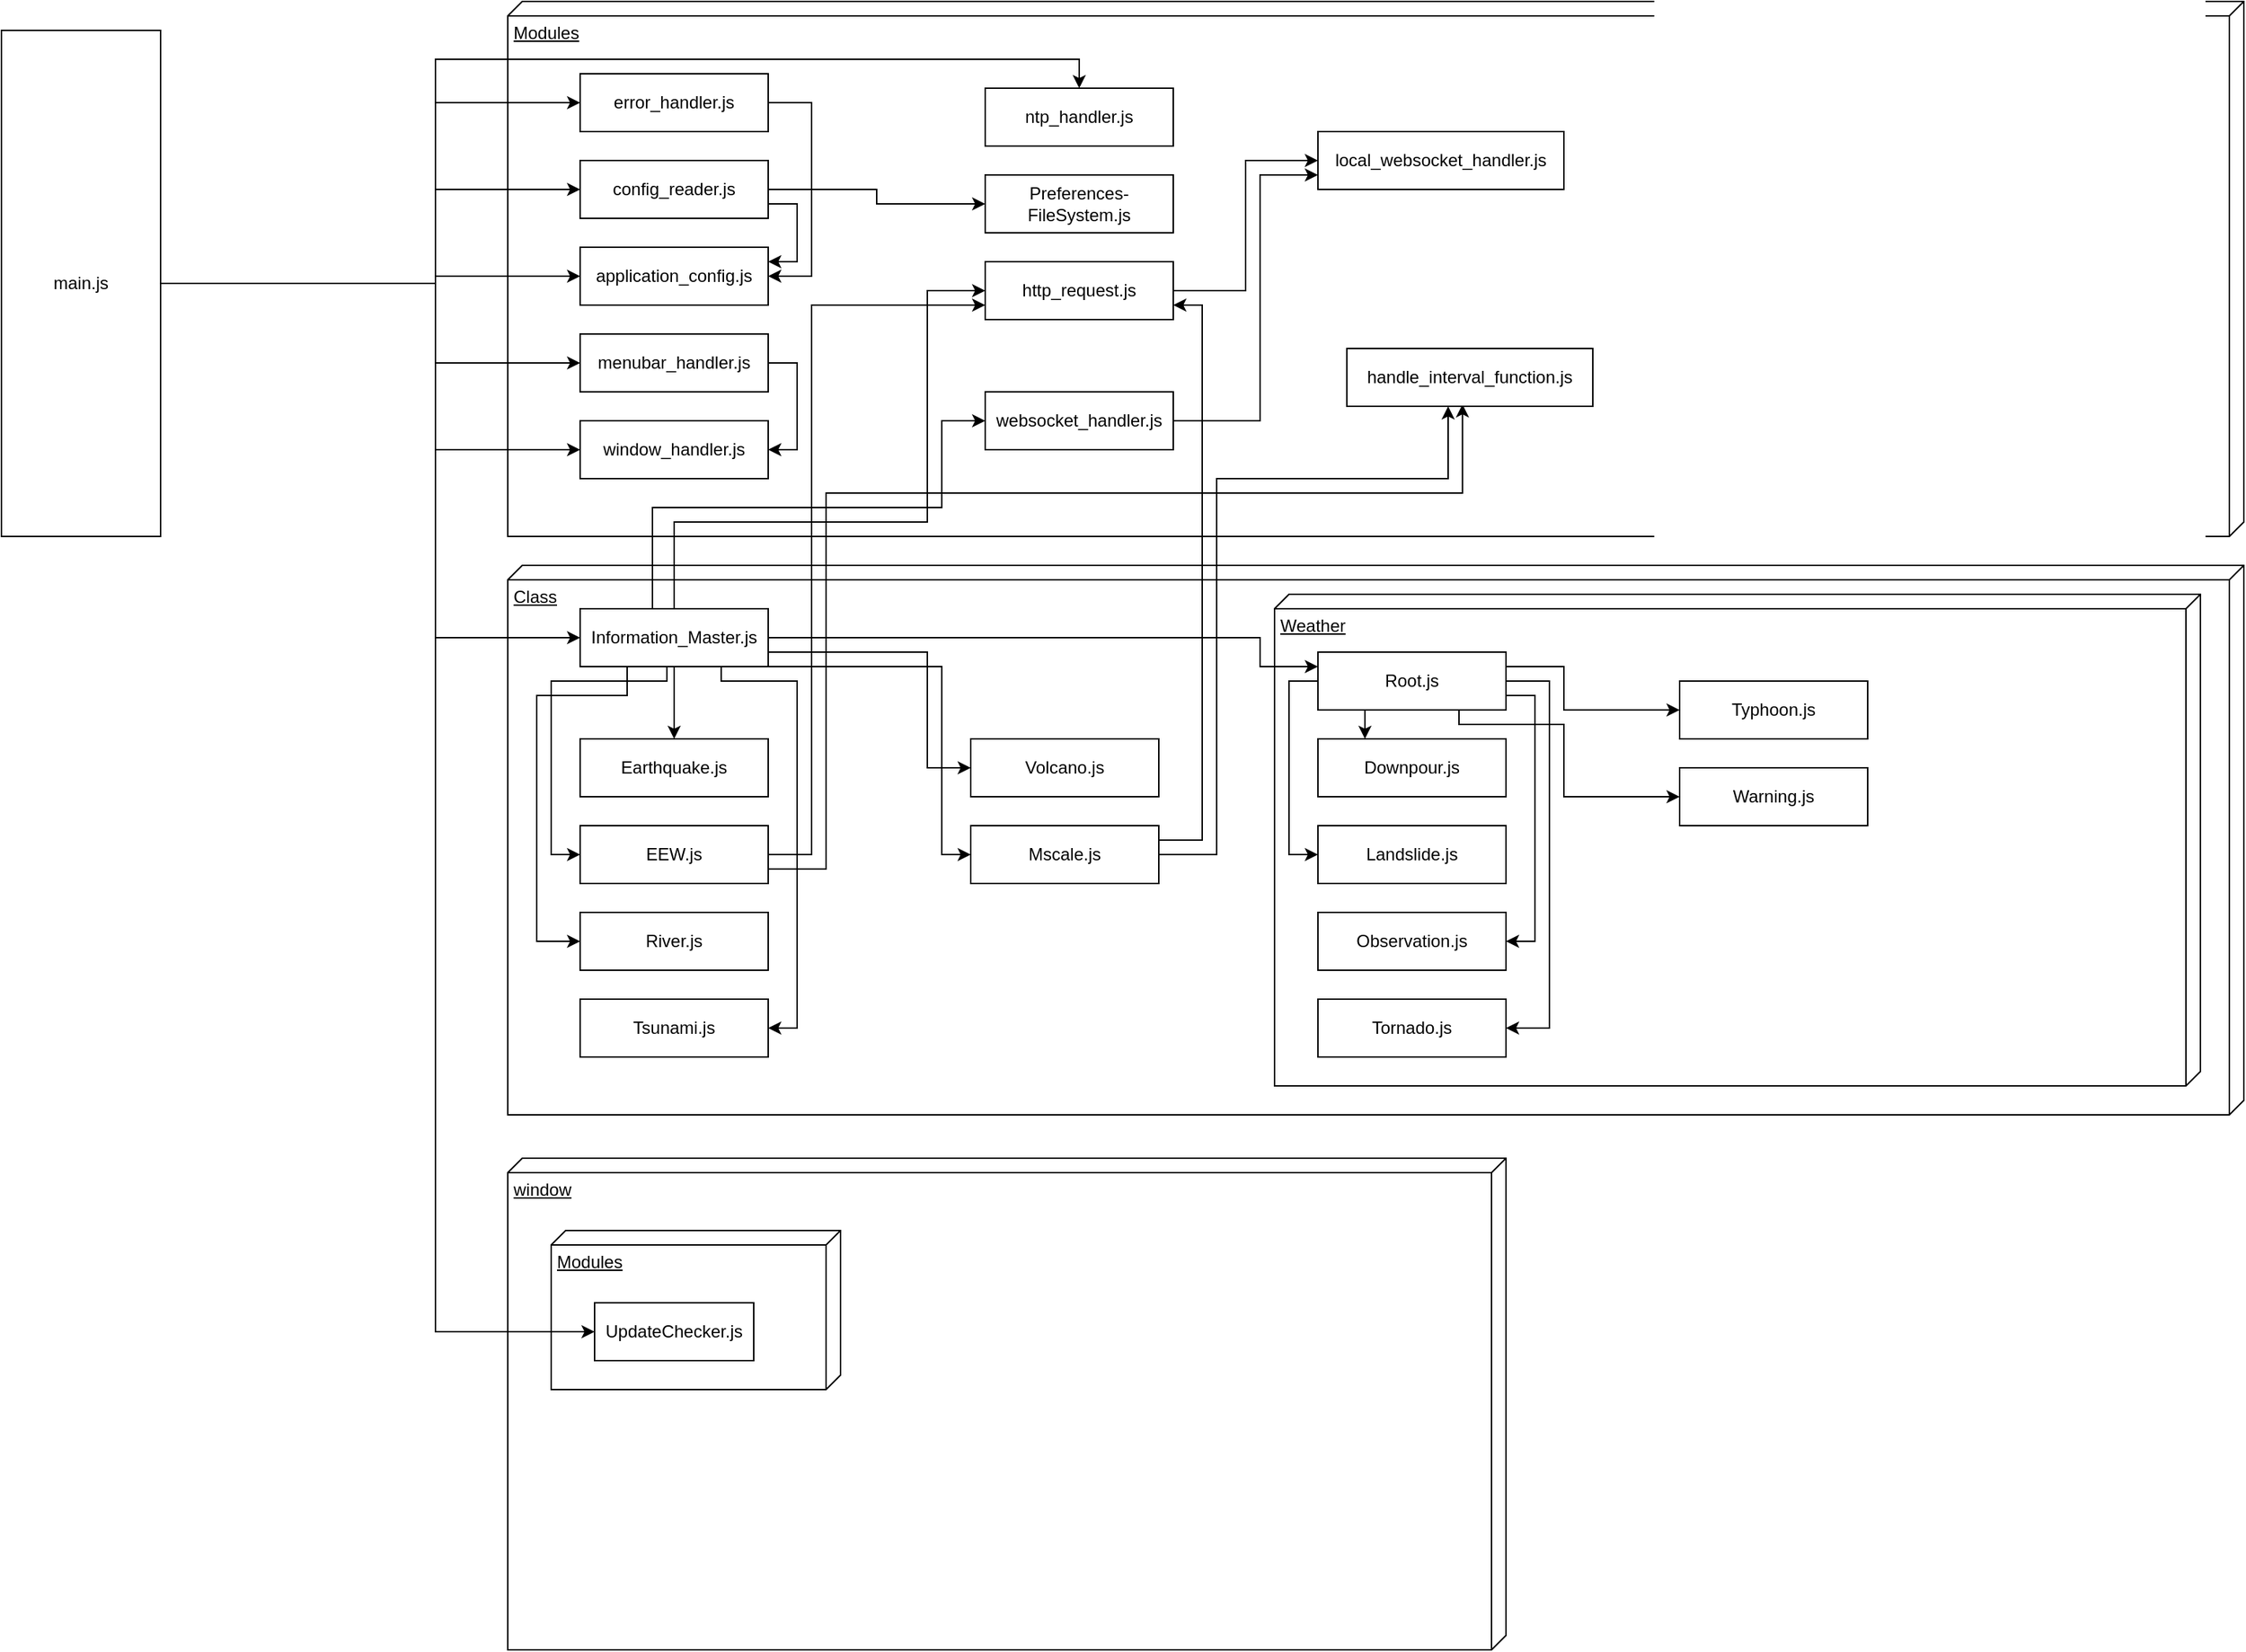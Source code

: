 <mxfile version="27.0.5">
  <diagram name="ページ1" id="E-z_LBdQP0Be9PS-l6ID">
    <mxGraphModel dx="1048" dy="631" grid="1" gridSize="10" guides="1" tooltips="1" connect="1" arrows="1" fold="1" page="1" pageScale="1" pageWidth="1920" pageHeight="1200" math="0" shadow="0">
      <root>
        <mxCell id="0" />
        <mxCell id="1" parent="0" />
        <mxCell id="wZvX-OgocokZKJilJfJC-21" value="window" style="verticalAlign=top;align=left;spacingTop=8;spacingLeft=2;spacingRight=12;shape=cube;size=10;direction=south;fontStyle=4;html=1;whiteSpace=wrap;strokeColor=light-dark(#000000,#7EA6E0);fontColor=light-dark(#000000,#7EA6E0);" vertex="1" parent="1">
          <mxGeometry x="390" y="810" width="690" height="340" as="geometry" />
        </mxCell>
        <mxCell id="wZvX-OgocokZKJilJfJC-22" value="Modules" style="verticalAlign=top;align=left;spacingTop=8;spacingLeft=2;spacingRight=12;shape=cube;size=10;direction=south;fontStyle=4;html=1;whiteSpace=wrap;strokeColor=light-dark(#000000,#9AC7BF);fontColor=light-dark(#000000,#9AC7BF);" vertex="1" parent="1">
          <mxGeometry x="420" y="860" width="200" height="110" as="geometry" />
        </mxCell>
        <mxCell id="wZvX-OgocokZKJilJfJC-18" value="Class" style="verticalAlign=top;align=left;spacingTop=8;spacingLeft=2;spacingRight=12;shape=cube;size=10;direction=south;fontStyle=4;html=1;whiteSpace=wrap;fontColor=light-dark(#000000,#7EA6E0);strokeColor=light-dark(#000000,#7EA6E0);" vertex="1" parent="1">
          <mxGeometry x="390" y="400" width="1200" height="380" as="geometry" />
        </mxCell>
        <mxCell id="wZvX-OgocokZKJilJfJC-8" value="Modules" style="verticalAlign=top;align=left;spacingTop=8;spacingLeft=2;spacingRight=12;shape=cube;size=10;direction=south;fontStyle=4;html=1;whiteSpace=wrap;strokeColor=light-dark(#000000,#7EA6E0);fontColor=light-dark(#000000,#7EA6E0);" vertex="1" parent="1">
          <mxGeometry x="390" y="10" width="1200" height="370" as="geometry" />
        </mxCell>
        <mxCell id="wZvX-OgocokZKJilJfJC-24" style="edgeStyle=orthogonalEdgeStyle;rounded=0;orthogonalLoop=1;jettySize=auto;html=1;entryX=0;entryY=0.5;entryDx=0;entryDy=0;" edge="1" parent="1" source="wZvX-OgocokZKJilJfJC-7" target="wZvX-OgocokZKJilJfJC-9">
          <mxGeometry relative="1" as="geometry">
            <Array as="points">
              <mxPoint x="340" y="205" />
              <mxPoint x="340" y="80" />
            </Array>
          </mxGeometry>
        </mxCell>
        <mxCell id="wZvX-OgocokZKJilJfJC-25" style="edgeStyle=orthogonalEdgeStyle;rounded=0;orthogonalLoop=1;jettySize=auto;html=1;" edge="1" parent="1" source="wZvX-OgocokZKJilJfJC-7" target="wZvX-OgocokZKJilJfJC-11">
          <mxGeometry relative="1" as="geometry">
            <Array as="points">
              <mxPoint x="340" y="205" />
              <mxPoint x="340" y="140" />
            </Array>
          </mxGeometry>
        </mxCell>
        <mxCell id="wZvX-OgocokZKJilJfJC-26" style="edgeStyle=orthogonalEdgeStyle;rounded=0;orthogonalLoop=1;jettySize=auto;html=1;entryX=0;entryY=0.5;entryDx=0;entryDy=0;" edge="1" parent="1" source="wZvX-OgocokZKJilJfJC-7" target="wZvX-OgocokZKJilJfJC-14">
          <mxGeometry relative="1" as="geometry">
            <Array as="points">
              <mxPoint x="340" y="205" />
              <mxPoint x="340" y="200" />
            </Array>
          </mxGeometry>
        </mxCell>
        <mxCell id="wZvX-OgocokZKJilJfJC-27" style="edgeStyle=orthogonalEdgeStyle;rounded=0;orthogonalLoop=1;jettySize=auto;html=1;entryX=0;entryY=0.5;entryDx=0;entryDy=0;" edge="1" parent="1" source="wZvX-OgocokZKJilJfJC-7" target="wZvX-OgocokZKJilJfJC-15">
          <mxGeometry relative="1" as="geometry">
            <Array as="points">
              <mxPoint x="340" y="205" />
              <mxPoint x="340" y="260" />
            </Array>
          </mxGeometry>
        </mxCell>
        <mxCell id="wZvX-OgocokZKJilJfJC-28" style="edgeStyle=orthogonalEdgeStyle;rounded=0;orthogonalLoop=1;jettySize=auto;html=1;" edge="1" parent="1" source="wZvX-OgocokZKJilJfJC-7" target="wZvX-OgocokZKJilJfJC-16">
          <mxGeometry relative="1" as="geometry">
            <Array as="points">
              <mxPoint x="340" y="205" />
              <mxPoint x="340" y="320" />
            </Array>
          </mxGeometry>
        </mxCell>
        <mxCell id="wZvX-OgocokZKJilJfJC-29" style="edgeStyle=orthogonalEdgeStyle;rounded=0;orthogonalLoop=1;jettySize=auto;html=1;" edge="1" parent="1" source="wZvX-OgocokZKJilJfJC-7" target="wZvX-OgocokZKJilJfJC-17">
          <mxGeometry relative="1" as="geometry">
            <Array as="points">
              <mxPoint x="340" y="205" />
              <mxPoint x="340" y="50" />
              <mxPoint x="785" y="50" />
            </Array>
          </mxGeometry>
        </mxCell>
        <mxCell id="wZvX-OgocokZKJilJfJC-31" style="edgeStyle=orthogonalEdgeStyle;rounded=0;orthogonalLoop=1;jettySize=auto;html=1;entryX=0;entryY=0.5;entryDx=0;entryDy=0;" edge="1" parent="1" source="wZvX-OgocokZKJilJfJC-7" target="wZvX-OgocokZKJilJfJC-20">
          <mxGeometry relative="1" as="geometry">
            <Array as="points">
              <mxPoint x="340" y="205" />
              <mxPoint x="340" y="450" />
            </Array>
          </mxGeometry>
        </mxCell>
        <mxCell id="wZvX-OgocokZKJilJfJC-32" style="edgeStyle=orthogonalEdgeStyle;rounded=0;orthogonalLoop=1;jettySize=auto;html=1;entryX=0;entryY=0.5;entryDx=0;entryDy=0;" edge="1" parent="1" source="wZvX-OgocokZKJilJfJC-7" target="wZvX-OgocokZKJilJfJC-23">
          <mxGeometry relative="1" as="geometry">
            <Array as="points">
              <mxPoint x="340" y="205" />
              <mxPoint x="340" y="930" />
            </Array>
          </mxGeometry>
        </mxCell>
        <mxCell id="wZvX-OgocokZKJilJfJC-7" value="main.js" style="html=1;whiteSpace=wrap;" vertex="1" parent="1">
          <mxGeometry x="40" y="30" width="110" height="350" as="geometry" />
        </mxCell>
        <mxCell id="wZvX-OgocokZKJilJfJC-33" style="edgeStyle=orthogonalEdgeStyle;rounded=0;orthogonalLoop=1;jettySize=auto;html=1;entryX=1;entryY=0.5;entryDx=0;entryDy=0;" edge="1" parent="1" source="wZvX-OgocokZKJilJfJC-9" target="wZvX-OgocokZKJilJfJC-14">
          <mxGeometry relative="1" as="geometry">
            <Array as="points">
              <mxPoint x="600" y="80" />
              <mxPoint x="600" y="200" />
            </Array>
          </mxGeometry>
        </mxCell>
        <mxCell id="wZvX-OgocokZKJilJfJC-9" value="error_handler.js" style="html=1;whiteSpace=wrap;" vertex="1" parent="1">
          <mxGeometry x="440" y="60" width="130" height="40" as="geometry" />
        </mxCell>
        <mxCell id="wZvX-OgocokZKJilJfJC-36" style="edgeStyle=orthogonalEdgeStyle;rounded=0;orthogonalLoop=1;jettySize=auto;html=1;exitX=1;exitY=0.5;exitDx=0;exitDy=0;" edge="1" parent="1" source="wZvX-OgocokZKJilJfJC-11" target="wZvX-OgocokZKJilJfJC-35">
          <mxGeometry relative="1" as="geometry" />
        </mxCell>
        <mxCell id="wZvX-OgocokZKJilJfJC-37" style="edgeStyle=orthogonalEdgeStyle;rounded=0;orthogonalLoop=1;jettySize=auto;html=1;exitX=1;exitY=0.75;exitDx=0;exitDy=0;entryX=1;entryY=0.25;entryDx=0;entryDy=0;" edge="1" parent="1" source="wZvX-OgocokZKJilJfJC-11" target="wZvX-OgocokZKJilJfJC-14">
          <mxGeometry relative="1" as="geometry">
            <Array as="points">
              <mxPoint x="590" y="150" />
              <mxPoint x="590" y="190" />
            </Array>
          </mxGeometry>
        </mxCell>
        <mxCell id="wZvX-OgocokZKJilJfJC-11" value="config_reader.js" style="html=1;whiteSpace=wrap;" vertex="1" parent="1">
          <mxGeometry x="440" y="120" width="130" height="40" as="geometry" />
        </mxCell>
        <mxCell id="wZvX-OgocokZKJilJfJC-14" value="application_config.js" style="html=1;whiteSpace=wrap;" vertex="1" parent="1">
          <mxGeometry x="440" y="180" width="130" height="40" as="geometry" />
        </mxCell>
        <mxCell id="wZvX-OgocokZKJilJfJC-38" style="edgeStyle=orthogonalEdgeStyle;rounded=0;orthogonalLoop=1;jettySize=auto;html=1;entryX=1;entryY=0.5;entryDx=0;entryDy=0;" edge="1" parent="1" source="wZvX-OgocokZKJilJfJC-15" target="wZvX-OgocokZKJilJfJC-16">
          <mxGeometry relative="1" as="geometry">
            <Array as="points">
              <mxPoint x="590" y="260" />
              <mxPoint x="590" y="320" />
            </Array>
          </mxGeometry>
        </mxCell>
        <mxCell id="wZvX-OgocokZKJilJfJC-15" value="menubar_handler.js" style="html=1;whiteSpace=wrap;" vertex="1" parent="1">
          <mxGeometry x="440" y="240" width="130" height="40" as="geometry" />
        </mxCell>
        <mxCell id="wZvX-OgocokZKJilJfJC-16" value="window_handler.js" style="html=1;whiteSpace=wrap;" vertex="1" parent="1">
          <mxGeometry x="440" y="300" width="130" height="40" as="geometry" />
        </mxCell>
        <mxCell id="wZvX-OgocokZKJilJfJC-17" value="ntp_handler.js" style="html=1;whiteSpace=wrap;" vertex="1" parent="1">
          <mxGeometry x="720" y="70" width="130" height="40" as="geometry" />
        </mxCell>
        <mxCell id="wZvX-OgocokZKJilJfJC-42" style="edgeStyle=orthogonalEdgeStyle;rounded=0;orthogonalLoop=1;jettySize=auto;html=1;exitX=0.46;exitY=0.018;exitDx=0;exitDy=0;exitPerimeter=0;entryX=0;entryY=0.5;entryDx=0;entryDy=0;" edge="1" parent="1" source="wZvX-OgocokZKJilJfJC-20" target="wZvX-OgocokZKJilJfJC-41">
          <mxGeometry relative="1" as="geometry">
            <mxPoint x="488.49" y="639.98" as="sourcePoint" />
            <mxPoint x="720" y="268.9" as="targetPoint" />
            <Array as="points">
              <mxPoint x="490" y="431" />
              <mxPoint x="490" y="360" />
              <mxPoint x="690" y="360" />
              <mxPoint x="690" y="300" />
            </Array>
          </mxGeometry>
        </mxCell>
        <mxCell id="wZvX-OgocokZKJilJfJC-46" value="Weather" style="verticalAlign=top;align=left;spacingTop=8;spacingLeft=2;spacingRight=12;shape=cube;size=10;direction=south;fontStyle=4;html=1;whiteSpace=wrap;fontColor=light-dark(#000000,#9AC7BF);strokeColor=light-dark(#000000,#9AC7BF);" vertex="1" parent="1">
          <mxGeometry x="920" y="420" width="640" height="340" as="geometry" />
        </mxCell>
        <mxCell id="wZvX-OgocokZKJilJfJC-45" style="edgeStyle=orthogonalEdgeStyle;rounded=0;orthogonalLoop=1;jettySize=auto;html=1;exitX=0.5;exitY=0;exitDx=0;exitDy=0;entryX=0;entryY=0.5;entryDx=0;entryDy=0;" edge="1" parent="1" source="wZvX-OgocokZKJilJfJC-20" target="wZvX-OgocokZKJilJfJC-40">
          <mxGeometry relative="1" as="geometry">
            <Array as="points">
              <mxPoint x="505" y="370" />
              <mxPoint x="680" y="370" />
              <mxPoint x="680" y="210" />
            </Array>
          </mxGeometry>
        </mxCell>
        <mxCell id="wZvX-OgocokZKJilJfJC-56" style="edgeStyle=orthogonalEdgeStyle;rounded=0;orthogonalLoop=1;jettySize=auto;html=1;" edge="1" parent="1" source="wZvX-OgocokZKJilJfJC-20" target="wZvX-OgocokZKJilJfJC-47">
          <mxGeometry relative="1" as="geometry">
            <Array as="points">
              <mxPoint x="910" y="450" />
              <mxPoint x="910" y="470" />
            </Array>
          </mxGeometry>
        </mxCell>
        <mxCell id="wZvX-OgocokZKJilJfJC-69" style="edgeStyle=orthogonalEdgeStyle;rounded=0;orthogonalLoop=1;jettySize=auto;html=1;" edge="1" parent="1" source="wZvX-OgocokZKJilJfJC-20" target="wZvX-OgocokZKJilJfJC-68">
          <mxGeometry relative="1" as="geometry" />
        </mxCell>
        <mxCell id="wZvX-OgocokZKJilJfJC-70" style="edgeStyle=orthogonalEdgeStyle;rounded=0;orthogonalLoop=1;jettySize=auto;html=1;entryX=0;entryY=0.5;entryDx=0;entryDy=0;" edge="1" parent="1" source="wZvX-OgocokZKJilJfJC-20" target="wZvX-OgocokZKJilJfJC-63">
          <mxGeometry relative="1" as="geometry">
            <Array as="points">
              <mxPoint x="500" y="480" />
              <mxPoint x="420" y="480" />
              <mxPoint x="420" y="600" />
            </Array>
          </mxGeometry>
        </mxCell>
        <mxCell id="wZvX-OgocokZKJilJfJC-81" style="edgeStyle=orthogonalEdgeStyle;rounded=0;orthogonalLoop=1;jettySize=auto;html=1;exitX=0.25;exitY=1;exitDx=0;exitDy=0;entryX=0;entryY=0.5;entryDx=0;entryDy=0;" edge="1" parent="1" source="wZvX-OgocokZKJilJfJC-20" target="wZvX-OgocokZKJilJfJC-64">
          <mxGeometry relative="1" as="geometry">
            <Array as="points">
              <mxPoint x="473" y="490" />
              <mxPoint x="410" y="490" />
              <mxPoint x="410" y="660" />
            </Array>
          </mxGeometry>
        </mxCell>
        <mxCell id="wZvX-OgocokZKJilJfJC-82" style="edgeStyle=orthogonalEdgeStyle;rounded=0;orthogonalLoop=1;jettySize=auto;html=1;exitX=0.75;exitY=1;exitDx=0;exitDy=0;entryX=1;entryY=0.5;entryDx=0;entryDy=0;" edge="1" parent="1" source="wZvX-OgocokZKJilJfJC-20" target="wZvX-OgocokZKJilJfJC-65">
          <mxGeometry relative="1" as="geometry">
            <Array as="points">
              <mxPoint x="537" y="480" />
              <mxPoint x="590" y="480" />
              <mxPoint x="590" y="720" />
            </Array>
          </mxGeometry>
        </mxCell>
        <mxCell id="wZvX-OgocokZKJilJfJC-83" style="edgeStyle=orthogonalEdgeStyle;rounded=0;orthogonalLoop=1;jettySize=auto;html=1;exitX=1;exitY=0.75;exitDx=0;exitDy=0;entryX=0;entryY=0.5;entryDx=0;entryDy=0;" edge="1" parent="1" source="wZvX-OgocokZKJilJfJC-20" target="wZvX-OgocokZKJilJfJC-66">
          <mxGeometry relative="1" as="geometry">
            <Array as="points">
              <mxPoint x="680" y="460" />
              <mxPoint x="680" y="540" />
            </Array>
          </mxGeometry>
        </mxCell>
        <mxCell id="wZvX-OgocokZKJilJfJC-84" style="edgeStyle=orthogonalEdgeStyle;rounded=0;orthogonalLoop=1;jettySize=auto;html=1;exitX=1;exitY=1;exitDx=0;exitDy=0;entryX=0;entryY=0.5;entryDx=0;entryDy=0;" edge="1" parent="1" source="wZvX-OgocokZKJilJfJC-20" target="wZvX-OgocokZKJilJfJC-67">
          <mxGeometry relative="1" as="geometry">
            <Array as="points">
              <mxPoint x="690" y="470" />
              <mxPoint x="690" y="600" />
            </Array>
          </mxGeometry>
        </mxCell>
        <mxCell id="wZvX-OgocokZKJilJfJC-20" value="Information_Master.js" style="html=1;whiteSpace=wrap;" vertex="1" parent="1">
          <mxGeometry x="440" y="430" width="130" height="40" as="geometry" />
        </mxCell>
        <mxCell id="wZvX-OgocokZKJilJfJC-23" value="UpdateChecker.js" style="html=1;whiteSpace=wrap;" vertex="1" parent="1">
          <mxGeometry x="450" y="910" width="110" height="40" as="geometry" />
        </mxCell>
        <mxCell id="wZvX-OgocokZKJilJfJC-35" value="Preferences-FileSystem.js" style="html=1;whiteSpace=wrap;" vertex="1" parent="1">
          <mxGeometry x="720" y="130" width="130" height="40" as="geometry" />
        </mxCell>
        <mxCell id="wZvX-OgocokZKJilJfJC-52" style="edgeStyle=orthogonalEdgeStyle;rounded=0;orthogonalLoop=1;jettySize=auto;html=1;exitX=1;exitY=0.5;exitDx=0;exitDy=0;entryX=0;entryY=0.5;entryDx=0;entryDy=0;" edge="1" parent="1" source="wZvX-OgocokZKJilJfJC-40" target="wZvX-OgocokZKJilJfJC-51">
          <mxGeometry relative="1" as="geometry" />
        </mxCell>
        <mxCell id="wZvX-OgocokZKJilJfJC-40" value="http_request.js" style="html=1;whiteSpace=wrap;" vertex="1" parent="1">
          <mxGeometry x="720" y="190" width="130" height="40" as="geometry" />
        </mxCell>
        <mxCell id="wZvX-OgocokZKJilJfJC-53" style="edgeStyle=orthogonalEdgeStyle;rounded=0;orthogonalLoop=1;jettySize=auto;html=1;exitX=1;exitY=0.5;exitDx=0;exitDy=0;entryX=0;entryY=0.75;entryDx=0;entryDy=0;" edge="1" parent="1" source="wZvX-OgocokZKJilJfJC-41" target="wZvX-OgocokZKJilJfJC-51">
          <mxGeometry relative="1" as="geometry">
            <Array as="points">
              <mxPoint x="910" y="300" />
              <mxPoint x="910" y="130" />
            </Array>
          </mxGeometry>
        </mxCell>
        <mxCell id="wZvX-OgocokZKJilJfJC-41" value="websocket_handler.js" style="html=1;whiteSpace=wrap;" vertex="1" parent="1">
          <mxGeometry x="720" y="280" width="130" height="40" as="geometry" />
        </mxCell>
        <mxCell id="wZvX-OgocokZKJilJfJC-75" style="edgeStyle=orthogonalEdgeStyle;rounded=0;orthogonalLoop=1;jettySize=auto;html=1;exitX=0.25;exitY=1;exitDx=0;exitDy=0;entryX=0.25;entryY=0;entryDx=0;entryDy=0;" edge="1" parent="1" source="wZvX-OgocokZKJilJfJC-47" target="wZvX-OgocokZKJilJfJC-57">
          <mxGeometry relative="1" as="geometry" />
        </mxCell>
        <mxCell id="wZvX-OgocokZKJilJfJC-76" style="edgeStyle=orthogonalEdgeStyle;rounded=0;orthogonalLoop=1;jettySize=auto;html=1;exitX=0;exitY=0.5;exitDx=0;exitDy=0;entryX=0;entryY=0.5;entryDx=0;entryDy=0;" edge="1" parent="1" source="wZvX-OgocokZKJilJfJC-47" target="wZvX-OgocokZKJilJfJC-58">
          <mxGeometry relative="1" as="geometry">
            <Array as="points">
              <mxPoint x="930" y="480" />
              <mxPoint x="930" y="600" />
            </Array>
          </mxGeometry>
        </mxCell>
        <mxCell id="wZvX-OgocokZKJilJfJC-77" style="edgeStyle=orthogonalEdgeStyle;rounded=0;orthogonalLoop=1;jettySize=auto;html=1;exitX=1;exitY=0.75;exitDx=0;exitDy=0;entryX=1;entryY=0.5;entryDx=0;entryDy=0;" edge="1" parent="1" source="wZvX-OgocokZKJilJfJC-47" target="wZvX-OgocokZKJilJfJC-59">
          <mxGeometry relative="1" as="geometry">
            <Array as="points">
              <mxPoint x="1100" y="490" />
              <mxPoint x="1100" y="660" />
            </Array>
          </mxGeometry>
        </mxCell>
        <mxCell id="wZvX-OgocokZKJilJfJC-78" style="edgeStyle=orthogonalEdgeStyle;rounded=0;orthogonalLoop=1;jettySize=auto;html=1;exitX=1;exitY=0.5;exitDx=0;exitDy=0;entryX=1;entryY=0.5;entryDx=0;entryDy=0;" edge="1" parent="1" source="wZvX-OgocokZKJilJfJC-47" target="wZvX-OgocokZKJilJfJC-60">
          <mxGeometry relative="1" as="geometry">
            <Array as="points">
              <mxPoint x="1110" y="480" />
              <mxPoint x="1110" y="720" />
            </Array>
          </mxGeometry>
        </mxCell>
        <mxCell id="wZvX-OgocokZKJilJfJC-79" style="edgeStyle=orthogonalEdgeStyle;rounded=0;orthogonalLoop=1;jettySize=auto;html=1;exitX=1;exitY=0.25;exitDx=0;exitDy=0;" edge="1" parent="1" source="wZvX-OgocokZKJilJfJC-47" target="wZvX-OgocokZKJilJfJC-61">
          <mxGeometry relative="1" as="geometry">
            <Array as="points">
              <mxPoint x="1120" y="470" />
              <mxPoint x="1120" y="500" />
            </Array>
          </mxGeometry>
        </mxCell>
        <mxCell id="wZvX-OgocokZKJilJfJC-80" style="edgeStyle=orthogonalEdgeStyle;rounded=0;orthogonalLoop=1;jettySize=auto;html=1;exitX=0.75;exitY=1;exitDx=0;exitDy=0;entryX=0;entryY=0.5;entryDx=0;entryDy=0;" edge="1" parent="1" source="wZvX-OgocokZKJilJfJC-47" target="wZvX-OgocokZKJilJfJC-62">
          <mxGeometry relative="1" as="geometry">
            <Array as="points">
              <mxPoint x="1048" y="510" />
              <mxPoint x="1120" y="510" />
              <mxPoint x="1120" y="560" />
            </Array>
          </mxGeometry>
        </mxCell>
        <mxCell id="wZvX-OgocokZKJilJfJC-47" value="Root.js" style="html=1;whiteSpace=wrap;" vertex="1" parent="1">
          <mxGeometry x="950" y="460" width="130" height="40" as="geometry" />
        </mxCell>
        <mxCell id="wZvX-OgocokZKJilJfJC-51" value="local_websocket_handler.js" style="html=1;whiteSpace=wrap;" vertex="1" parent="1">
          <mxGeometry x="950" y="100" width="170" height="40" as="geometry" />
        </mxCell>
        <mxCell id="wZvX-OgocokZKJilJfJC-57" value="Downpour.js" style="html=1;whiteSpace=wrap;" vertex="1" parent="1">
          <mxGeometry x="950" y="520" width="130" height="40" as="geometry" />
        </mxCell>
        <mxCell id="wZvX-OgocokZKJilJfJC-58" value="Landslide.js" style="html=1;whiteSpace=wrap;" vertex="1" parent="1">
          <mxGeometry x="950" y="580" width="130" height="40" as="geometry" />
        </mxCell>
        <mxCell id="wZvX-OgocokZKJilJfJC-59" value="Observation.js" style="html=1;whiteSpace=wrap;" vertex="1" parent="1">
          <mxGeometry x="950" y="640" width="130" height="40" as="geometry" />
        </mxCell>
        <mxCell id="wZvX-OgocokZKJilJfJC-60" value="Tornado.js" style="html=1;whiteSpace=wrap;" vertex="1" parent="1">
          <mxGeometry x="950" y="700" width="130" height="40" as="geometry" />
        </mxCell>
        <mxCell id="wZvX-OgocokZKJilJfJC-61" value="Typhoon.js" style="html=1;whiteSpace=wrap;" vertex="1" parent="1">
          <mxGeometry x="1200" y="480" width="130" height="40" as="geometry" />
        </mxCell>
        <mxCell id="wZvX-OgocokZKJilJfJC-62" value="Warning.js" style="html=1;whiteSpace=wrap;" vertex="1" parent="1">
          <mxGeometry x="1200" y="540" width="130" height="40" as="geometry" />
        </mxCell>
        <mxCell id="wZvX-OgocokZKJilJfJC-71" style="edgeStyle=orthogonalEdgeStyle;rounded=0;orthogonalLoop=1;jettySize=auto;html=1;entryX=0;entryY=0.75;entryDx=0;entryDy=0;" edge="1" parent="1" source="wZvX-OgocokZKJilJfJC-63" target="wZvX-OgocokZKJilJfJC-40">
          <mxGeometry relative="1" as="geometry">
            <Array as="points">
              <mxPoint x="600" y="600" />
              <mxPoint x="600" y="220" />
            </Array>
          </mxGeometry>
        </mxCell>
        <mxCell id="wZvX-OgocokZKJilJfJC-73" style="edgeStyle=orthogonalEdgeStyle;rounded=0;orthogonalLoop=1;jettySize=auto;html=1;exitX=1;exitY=0.75;exitDx=0;exitDy=0;entryX=0.47;entryY=0.965;entryDx=0;entryDy=0;entryPerimeter=0;" edge="1" parent="1" source="wZvX-OgocokZKJilJfJC-63" target="wZvX-OgocokZKJilJfJC-72">
          <mxGeometry relative="1" as="geometry">
            <mxPoint x="1050" y="390" as="targetPoint" />
            <Array as="points">
              <mxPoint x="610" y="610" />
              <mxPoint x="610" y="350" />
              <mxPoint x="1050" y="350" />
            </Array>
          </mxGeometry>
        </mxCell>
        <mxCell id="wZvX-OgocokZKJilJfJC-63" value="EEW.js" style="html=1;whiteSpace=wrap;" vertex="1" parent="1">
          <mxGeometry x="440" y="580" width="130" height="40" as="geometry" />
        </mxCell>
        <mxCell id="wZvX-OgocokZKJilJfJC-64" value="River.js" style="html=1;whiteSpace=wrap;" vertex="1" parent="1">
          <mxGeometry x="440" y="640" width="130" height="40" as="geometry" />
        </mxCell>
        <mxCell id="wZvX-OgocokZKJilJfJC-65" value="Tsunami.js" style="html=1;whiteSpace=wrap;" vertex="1" parent="1">
          <mxGeometry x="440" y="700" width="130" height="40" as="geometry" />
        </mxCell>
        <mxCell id="wZvX-OgocokZKJilJfJC-66" value="Volcano.js" style="html=1;whiteSpace=wrap;" vertex="1" parent="1">
          <mxGeometry x="710" y="520" width="130" height="40" as="geometry" />
        </mxCell>
        <mxCell id="wZvX-OgocokZKJilJfJC-85" style="edgeStyle=orthogonalEdgeStyle;rounded=0;orthogonalLoop=1;jettySize=auto;html=1;exitX=1;exitY=0.25;exitDx=0;exitDy=0;entryX=1;entryY=0.75;entryDx=0;entryDy=0;" edge="1" parent="1" source="wZvX-OgocokZKJilJfJC-67" target="wZvX-OgocokZKJilJfJC-40">
          <mxGeometry relative="1" as="geometry" />
        </mxCell>
        <mxCell id="wZvX-OgocokZKJilJfJC-86" style="edgeStyle=orthogonalEdgeStyle;rounded=0;orthogonalLoop=1;jettySize=auto;html=1;exitX=1;exitY=0.5;exitDx=0;exitDy=0;" edge="1" parent="1" source="wZvX-OgocokZKJilJfJC-67" target="wZvX-OgocokZKJilJfJC-72">
          <mxGeometry relative="1" as="geometry">
            <Array as="points">
              <mxPoint x="880" y="600" />
              <mxPoint x="880" y="340" />
              <mxPoint x="1040" y="340" />
            </Array>
          </mxGeometry>
        </mxCell>
        <mxCell id="wZvX-OgocokZKJilJfJC-67" value="Mscale.js" style="html=1;whiteSpace=wrap;" vertex="1" parent="1">
          <mxGeometry x="710" y="580" width="130" height="40" as="geometry" />
        </mxCell>
        <mxCell id="wZvX-OgocokZKJilJfJC-68" value="Earthquake.js" style="html=1;whiteSpace=wrap;" vertex="1" parent="1">
          <mxGeometry x="440" y="520" width="130" height="40" as="geometry" />
        </mxCell>
        <mxCell id="wZvX-OgocokZKJilJfJC-72" value="handle_interval_function.js" style="html=1;whiteSpace=wrap;" vertex="1" parent="1">
          <mxGeometry x="970" y="250" width="170" height="40" as="geometry" />
        </mxCell>
      </root>
    </mxGraphModel>
  </diagram>
</mxfile>
